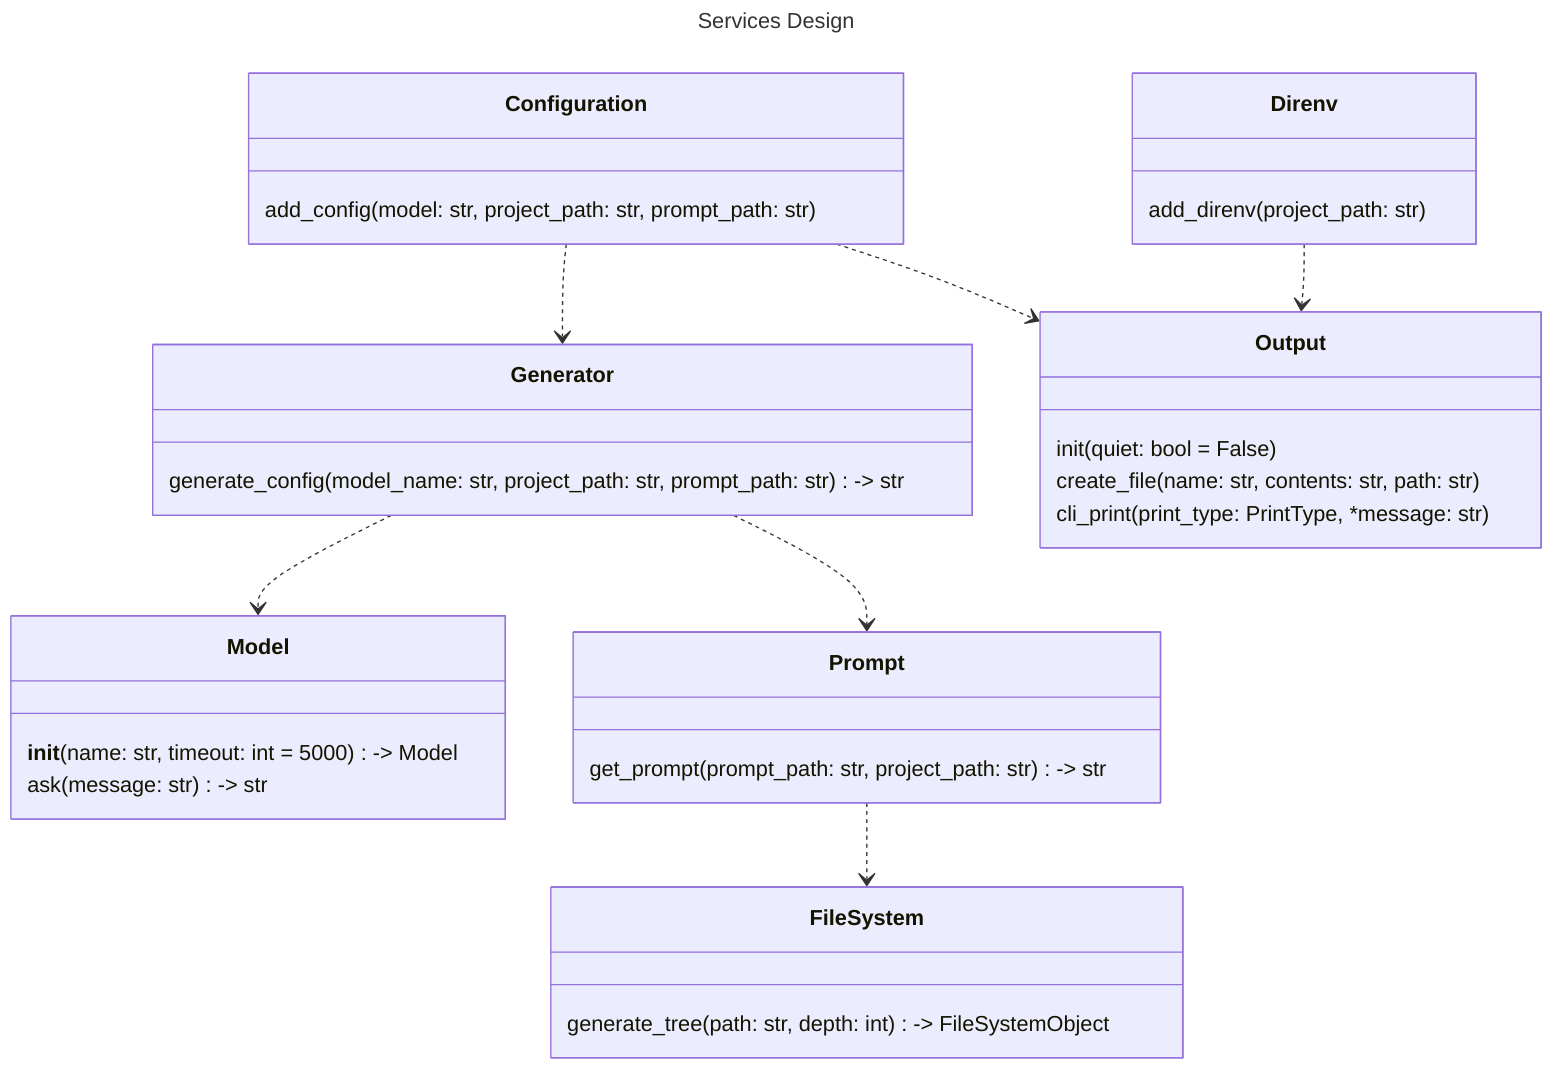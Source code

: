 ---
title: Services Design
---
classDiagram

    class Configuration {
        add_config(model: str, project_path: str, prompt_path: str) 
    }

    class Direnv {
        add_direnv(project_path: str)
    }

    class Generator {
        generate_config(model_name: str, project_path: str, prompt_path: str) -> str
    }

    class Model {
        __init__(name: str, timeout: int = 5000) -> Model
        ask(message: str) -> str
    }

    class Prompt {
        get_prompt(prompt_path: str, project_path: str) -> str
    }

    class Output {
        init(quiet: bool = False)
        create_file(name: str, contents: str, path: str)
        cli_print(print_type: PrintType, *message: str)
    }

    class FileSystem {
        generate_tree(path: str, depth: int) -> FileSystemObject
    }

    Direnv ..> Output
    Configuration ..> Output
    Configuration ..> Generator
    Generator ..> Model
    Generator ..> Prompt
    Prompt ..> FileSystem